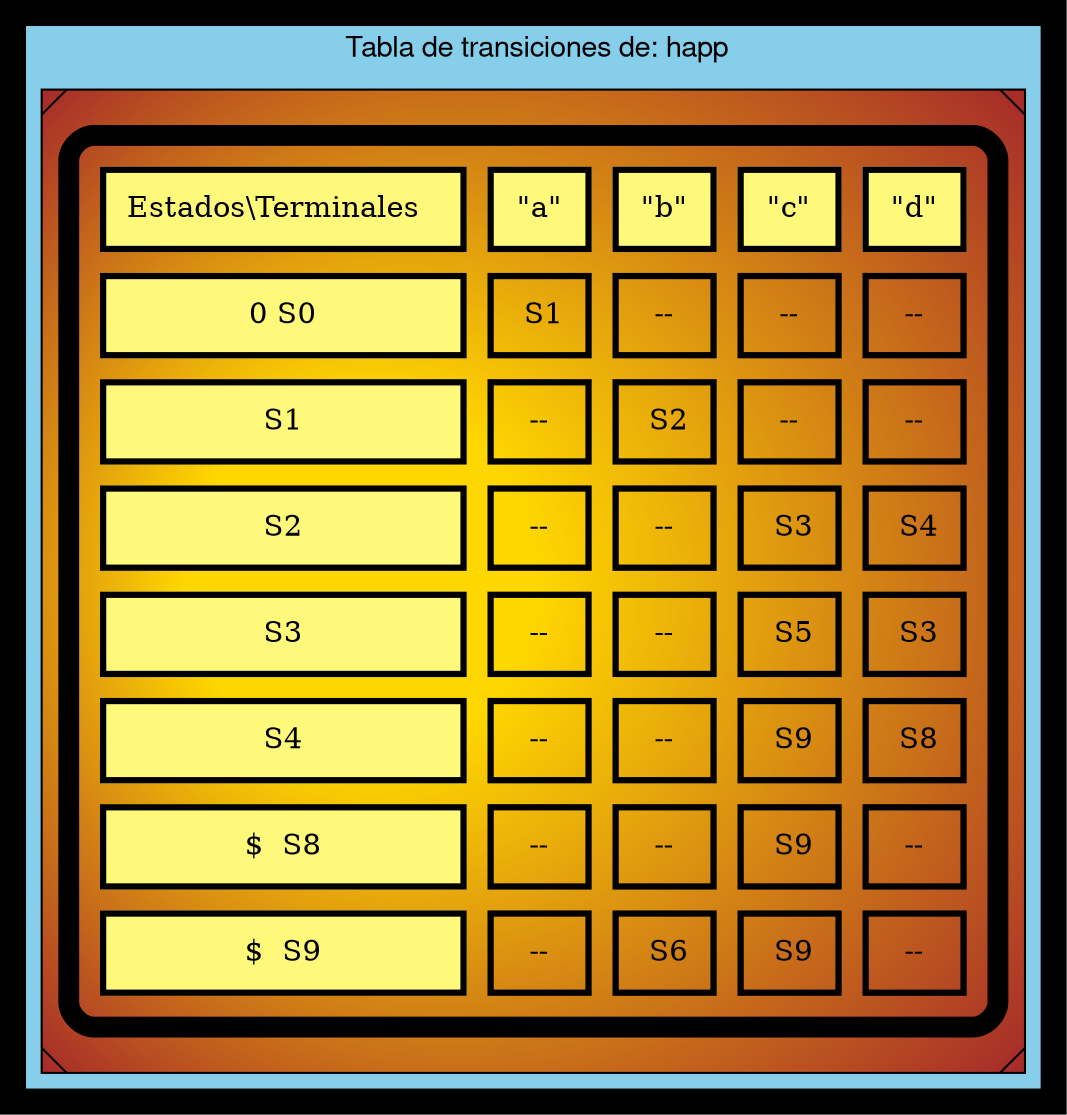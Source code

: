 digraph G { bgcolor="black"
   fontname="Helvetica,Arial,sans-serif"
  edge [fontname="Helvetica,Arial,sans-serif"]
  subgraph cluster1 {fillcolor="skyblue" style="filled"
  node [shape=Msquare fillcolor="gold:brown" style="radial" gradientangle=180]
  label = " Tabla de transiciones de: happ"
  a0 [label=<  
  <TABLE border="10" cellspacing="10" cellpadding="10" style="rounded" gradientangle="315">
  <TR>
      <TD border="3" bgcolor="#FFF97B">Estados\Terminales  </TD>
      <TD border="3" bgcolor="#FFF97B">"a"</TD>
      <TD border="3" bgcolor="#FFF97B">"b"</TD>
      <TD border="3" bgcolor="#FFF97B">"c"</TD>
      <TD border="3" bgcolor="#FFF97B">"d"</TD>
  </TR>
  <TR>
      <TD border="3" bgcolor="#FFF97B">0 S0</TD>
      <TD border="3" > S1</TD>
      <TD border="3" > -- </TD>
      <TD border="3" > -- </TD>
      <TD border="3" > -- </TD>
  </TR>
  <TR>
      <TD border="3" bgcolor="#FFF97B">S1</TD>
      <TD border="3" > -- </TD>
      <TD border="3" > S2</TD>
      <TD border="3" > -- </TD>
      <TD border="3" > -- </TD>
  </TR>
  <TR>
      <TD border="3" bgcolor="#FFF97B">S2</TD>
      <TD border="3" > -- </TD>
      <TD border="3" > -- </TD>
      <TD border="3" > S3</TD>
      <TD border="3" > S4</TD>
  </TR>
  <TR>
      <TD border="3" bgcolor="#FFF97B">S3</TD>
      <TD border="3" > -- </TD>
      <TD border="3" > -- </TD>
      <TD border="3" > S5</TD>
      <TD border="3" > S3</TD>
  </TR>
  <TR>
      <TD border="3" bgcolor="#FFF97B">S4</TD>
      <TD border="3" > -- </TD>
      <TD border="3" > -- </TD>
      <TD border="3" > S9</TD>
      <TD border="3" > S8</TD>
  </TR>
  <TR>
      <TD border="3" bgcolor="#FFF97B">$  S8</TD>
      <TD border="3" > -- </TD>
      <TD border="3" > -- </TD>
      <TD border="3" > S9</TD>
      <TD border="3" > -- </TD>
  </TR>
  <TR>
      <TD border="3" bgcolor="#FFF97B">$  S9</TD>
      <TD border="3" > -- </TD>
      <TD border="3" > S6</TD>
      <TD border="3" > S9</TD>
      <TD border="3" > -- </TD>
  </TR>

</TABLE>>];}}
